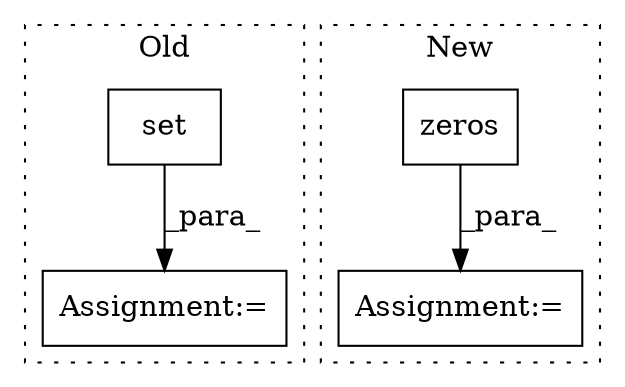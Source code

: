 digraph G {
subgraph cluster0 {
1 [label="set" a="32" s="4076,4130" l="4,1" shape="box"];
4 [label="Assignment:=" a="7" s="4075" l="1" shape="box"];
label = "Old";
style="dotted";
}
subgraph cluster1 {
2 [label="zeros" a="32" s="4283,4310" l="6,1" shape="box"];
3 [label="Assignment:=" a="7" s="4273" l="1" shape="box"];
label = "New";
style="dotted";
}
1 -> 4 [label="_para_"];
2 -> 3 [label="_para_"];
}